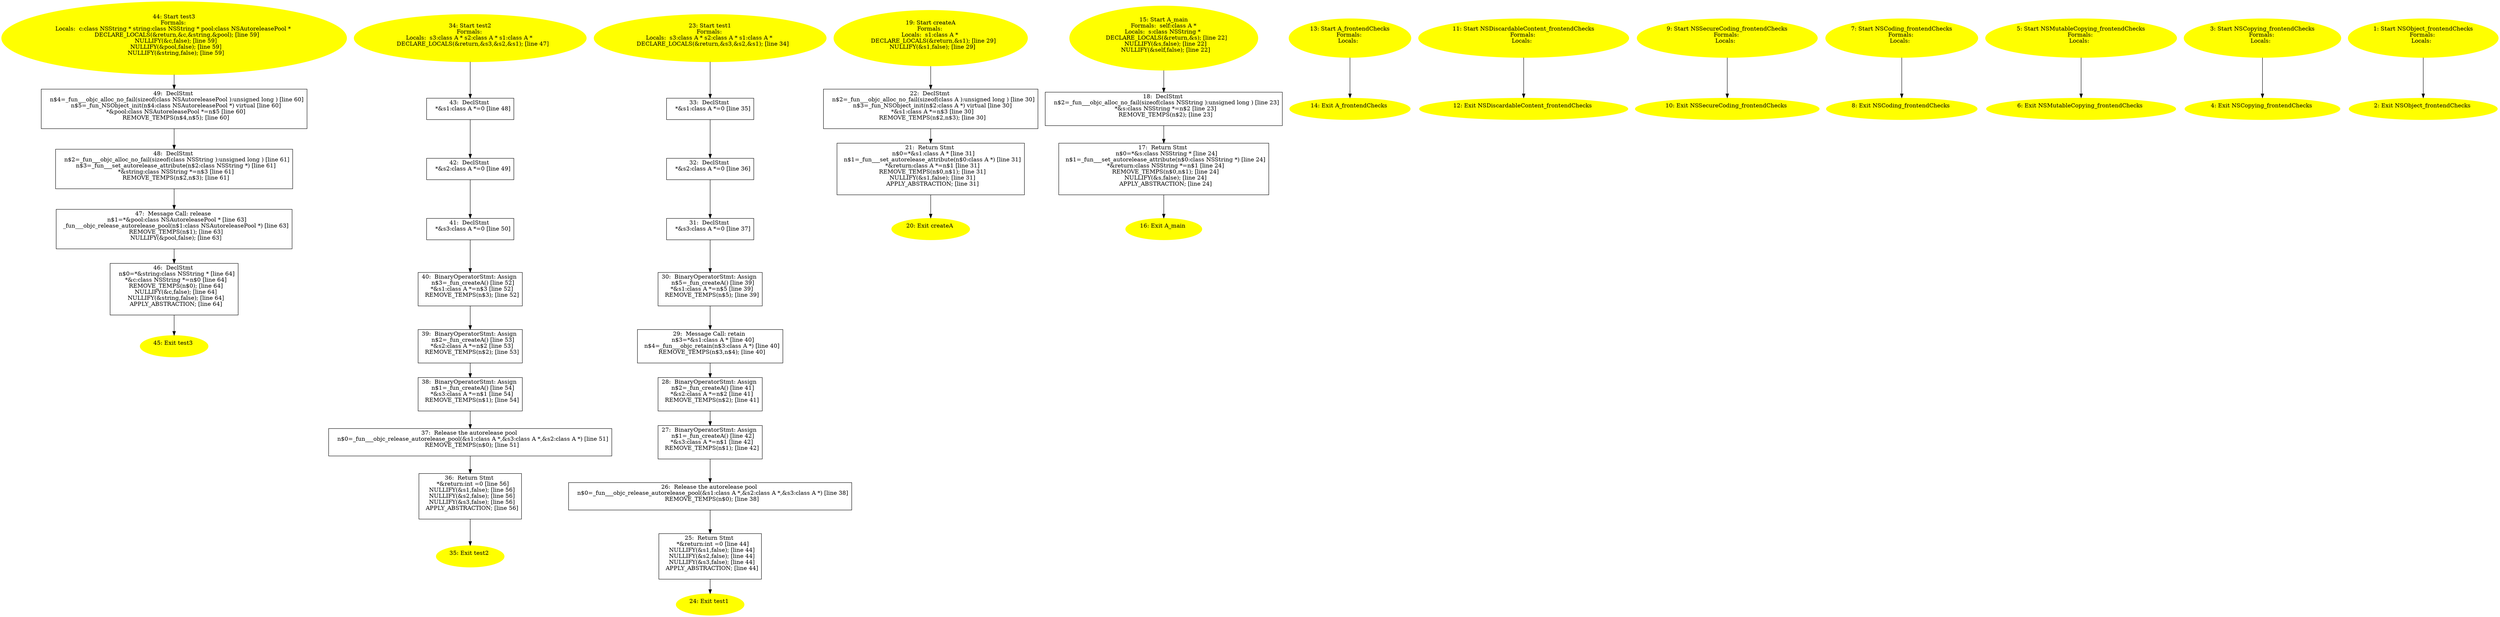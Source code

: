 digraph iCFG {
49 [label="49:  DeclStmt \n   n$4=_fun___objc_alloc_no_fail(sizeof(class NSAutoreleasePool ):unsigned long ) [line 60]\n  n$5=_fun_NSObject_init(n$4:class NSAutoreleasePool *) virtual [line 60]\n  *&pool:class NSAutoreleasePool *=n$5 [line 60]\n  REMOVE_TEMPS(n$4,n$5); [line 60]\n " shape="box"]
	

	 49 -> 48 ;
48 [label="48:  DeclStmt \n   n$2=_fun___objc_alloc_no_fail(sizeof(class NSString ):unsigned long ) [line 61]\n  n$3=_fun___set_autorelease_attribute(n$2:class NSString *) [line 61]\n  *&string:class NSString *=n$3 [line 61]\n  REMOVE_TEMPS(n$2,n$3); [line 61]\n " shape="box"]
	

	 48 -> 47 ;
47 [label="47:  Message Call: release \n   n$1=*&pool:class NSAutoreleasePool * [line 63]\n  _fun___objc_release_autorelease_pool(n$1:class NSAutoreleasePool *) [line 63]\n  REMOVE_TEMPS(n$1); [line 63]\n  NULLIFY(&pool,false); [line 63]\n " shape="box"]
	

	 47 -> 46 ;
46 [label="46:  DeclStmt \n   n$0=*&string:class NSString * [line 64]\n  *&c:class NSString *=n$0 [line 64]\n  REMOVE_TEMPS(n$0); [line 64]\n  NULLIFY(&c,false); [line 64]\n  NULLIFY(&string,false); [line 64]\n  APPLY_ABSTRACTION; [line 64]\n " shape="box"]
	

	 46 -> 45 ;
45 [label="45: Exit test3 \n  " color=yellow style=filled]
	

44 [label="44: Start test3\nFormals: \nLocals:  c:class NSString * string:class NSString * pool:class NSAutoreleasePool * \n   DECLARE_LOCALS(&return,&c,&string,&pool); [line 59]\n  NULLIFY(&c,false); [line 59]\n  NULLIFY(&pool,false); [line 59]\n  NULLIFY(&string,false); [line 59]\n " color=yellow style=filled]
	

	 44 -> 49 ;
43 [label="43:  DeclStmt \n   *&s1:class A *=0 [line 48]\n " shape="box"]
	

	 43 -> 42 ;
42 [label="42:  DeclStmt \n   *&s2:class A *=0 [line 49]\n " shape="box"]
	

	 42 -> 41 ;
41 [label="41:  DeclStmt \n   *&s3:class A *=0 [line 50]\n " shape="box"]
	

	 41 -> 40 ;
40 [label="40:  BinaryOperatorStmt: Assign \n   n$3=_fun_createA() [line 52]\n  *&s1:class A *=n$3 [line 52]\n  REMOVE_TEMPS(n$3); [line 52]\n " shape="box"]
	

	 40 -> 39 ;
39 [label="39:  BinaryOperatorStmt: Assign \n   n$2=_fun_createA() [line 53]\n  *&s2:class A *=n$2 [line 53]\n  REMOVE_TEMPS(n$2); [line 53]\n " shape="box"]
	

	 39 -> 38 ;
38 [label="38:  BinaryOperatorStmt: Assign \n   n$1=_fun_createA() [line 54]\n  *&s3:class A *=n$1 [line 54]\n  REMOVE_TEMPS(n$1); [line 54]\n " shape="box"]
	

	 38 -> 37 ;
37 [label="37:  Release the autorelease pool \n   n$0=_fun___objc_release_autorelease_pool(&s1:class A *,&s3:class A *,&s2:class A *) [line 51]\n  REMOVE_TEMPS(n$0); [line 51]\n " shape="box"]
	

	 37 -> 36 ;
36 [label="36:  Return Stmt \n   *&return:int =0 [line 56]\n  NULLIFY(&s1,false); [line 56]\n  NULLIFY(&s2,false); [line 56]\n  NULLIFY(&s3,false); [line 56]\n  APPLY_ABSTRACTION; [line 56]\n " shape="box"]
	

	 36 -> 35 ;
35 [label="35: Exit test2 \n  " color=yellow style=filled]
	

34 [label="34: Start test2\nFormals: \nLocals:  s3:class A * s2:class A * s1:class A * \n   DECLARE_LOCALS(&return,&s3,&s2,&s1); [line 47]\n " color=yellow style=filled]
	

	 34 -> 43 ;
33 [label="33:  DeclStmt \n   *&s1:class A *=0 [line 35]\n " shape="box"]
	

	 33 -> 32 ;
32 [label="32:  DeclStmt \n   *&s2:class A *=0 [line 36]\n " shape="box"]
	

	 32 -> 31 ;
31 [label="31:  DeclStmt \n   *&s3:class A *=0 [line 37]\n " shape="box"]
	

	 31 -> 30 ;
30 [label="30:  BinaryOperatorStmt: Assign \n   n$5=_fun_createA() [line 39]\n  *&s1:class A *=n$5 [line 39]\n  REMOVE_TEMPS(n$5); [line 39]\n " shape="box"]
	

	 30 -> 29 ;
29 [label="29:  Message Call: retain \n   n$3=*&s1:class A * [line 40]\n  n$4=_fun___objc_retain(n$3:class A *) [line 40]\n  REMOVE_TEMPS(n$3,n$4); [line 40]\n " shape="box"]
	

	 29 -> 28 ;
28 [label="28:  BinaryOperatorStmt: Assign \n   n$2=_fun_createA() [line 41]\n  *&s2:class A *=n$2 [line 41]\n  REMOVE_TEMPS(n$2); [line 41]\n " shape="box"]
	

	 28 -> 27 ;
27 [label="27:  BinaryOperatorStmt: Assign \n   n$1=_fun_createA() [line 42]\n  *&s3:class A *=n$1 [line 42]\n  REMOVE_TEMPS(n$1); [line 42]\n " shape="box"]
	

	 27 -> 26 ;
26 [label="26:  Release the autorelease pool \n   n$0=_fun___objc_release_autorelease_pool(&s1:class A *,&s2:class A *,&s3:class A *) [line 38]\n  REMOVE_TEMPS(n$0); [line 38]\n " shape="box"]
	

	 26 -> 25 ;
25 [label="25:  Return Stmt \n   *&return:int =0 [line 44]\n  NULLIFY(&s1,false); [line 44]\n  NULLIFY(&s2,false); [line 44]\n  NULLIFY(&s3,false); [line 44]\n  APPLY_ABSTRACTION; [line 44]\n " shape="box"]
	

	 25 -> 24 ;
24 [label="24: Exit test1 \n  " color=yellow style=filled]
	

23 [label="23: Start test1\nFormals: \nLocals:  s3:class A * s2:class A * s1:class A * \n   DECLARE_LOCALS(&return,&s3,&s2,&s1); [line 34]\n " color=yellow style=filled]
	

	 23 -> 33 ;
22 [label="22:  DeclStmt \n   n$2=_fun___objc_alloc_no_fail(sizeof(class A ):unsigned long ) [line 30]\n  n$3=_fun_NSObject_init(n$2:class A *) virtual [line 30]\n  *&s1:class A *=n$3 [line 30]\n  REMOVE_TEMPS(n$2,n$3); [line 30]\n " shape="box"]
	

	 22 -> 21 ;
21 [label="21:  Return Stmt \n   n$0=*&s1:class A * [line 31]\n  n$1=_fun___set_autorelease_attribute(n$0:class A *) [line 31]\n  *&return:class A *=n$1 [line 31]\n  REMOVE_TEMPS(n$0,n$1); [line 31]\n  NULLIFY(&s1,false); [line 31]\n  APPLY_ABSTRACTION; [line 31]\n " shape="box"]
	

	 21 -> 20 ;
20 [label="20: Exit createA \n  " color=yellow style=filled]
	

19 [label="19: Start createA\nFormals: \nLocals:  s1:class A * \n   DECLARE_LOCALS(&return,&s1); [line 29]\n  NULLIFY(&s1,false); [line 29]\n " color=yellow style=filled]
	

	 19 -> 22 ;
18 [label="18:  DeclStmt \n   n$2=_fun___objc_alloc_no_fail(sizeof(class NSString ):unsigned long ) [line 23]\n  *&s:class NSString *=n$2 [line 23]\n  REMOVE_TEMPS(n$2); [line 23]\n " shape="box"]
	

	 18 -> 17 ;
17 [label="17:  Return Stmt \n   n$0=*&s:class NSString * [line 24]\n  n$1=_fun___set_autorelease_attribute(n$0:class NSString *) [line 24]\n  *&return:class NSString *=n$1 [line 24]\n  REMOVE_TEMPS(n$0,n$1); [line 24]\n  NULLIFY(&s,false); [line 24]\n  APPLY_ABSTRACTION; [line 24]\n " shape="box"]
	

	 17 -> 16 ;
16 [label="16: Exit A_main \n  " color=yellow style=filled]
	

15 [label="15: Start A_main\nFormals:  self:class A *\nLocals:  s:class NSString * \n   DECLARE_LOCALS(&return,&s); [line 22]\n  NULLIFY(&s,false); [line 22]\n  NULLIFY(&self,false); [line 22]\n " color=yellow style=filled]
	

	 15 -> 18 ;
14 [label="14: Exit A_frontendChecks \n  " color=yellow style=filled]
	

13 [label="13: Start A_frontendChecks\nFormals: \nLocals:  \n  " color=yellow style=filled]
	

	 13 -> 14 ;
12 [label="12: Exit NSDiscardableContent_frontendChecks \n  " color=yellow style=filled]
	

11 [label="11: Start NSDiscardableContent_frontendChecks\nFormals: \nLocals:  \n  " color=yellow style=filled]
	

	 11 -> 12 ;
10 [label="10: Exit NSSecureCoding_frontendChecks \n  " color=yellow style=filled]
	

9 [label="9: Start NSSecureCoding_frontendChecks\nFormals: \nLocals:  \n  " color=yellow style=filled]
	

	 9 -> 10 ;
8 [label="8: Exit NSCoding_frontendChecks \n  " color=yellow style=filled]
	

7 [label="7: Start NSCoding_frontendChecks\nFormals: \nLocals:  \n  " color=yellow style=filled]
	

	 7 -> 8 ;
6 [label="6: Exit NSMutableCopying_frontendChecks \n  " color=yellow style=filled]
	

5 [label="5: Start NSMutableCopying_frontendChecks\nFormals: \nLocals:  \n  " color=yellow style=filled]
	

	 5 -> 6 ;
4 [label="4: Exit NSCopying_frontendChecks \n  " color=yellow style=filled]
	

3 [label="3: Start NSCopying_frontendChecks\nFormals: \nLocals:  \n  " color=yellow style=filled]
	

	 3 -> 4 ;
2 [label="2: Exit NSObject_frontendChecks \n  " color=yellow style=filled]
	

1 [label="1: Start NSObject_frontendChecks\nFormals: \nLocals:  \n  " color=yellow style=filled]
	

	 1 -> 2 ;
}
